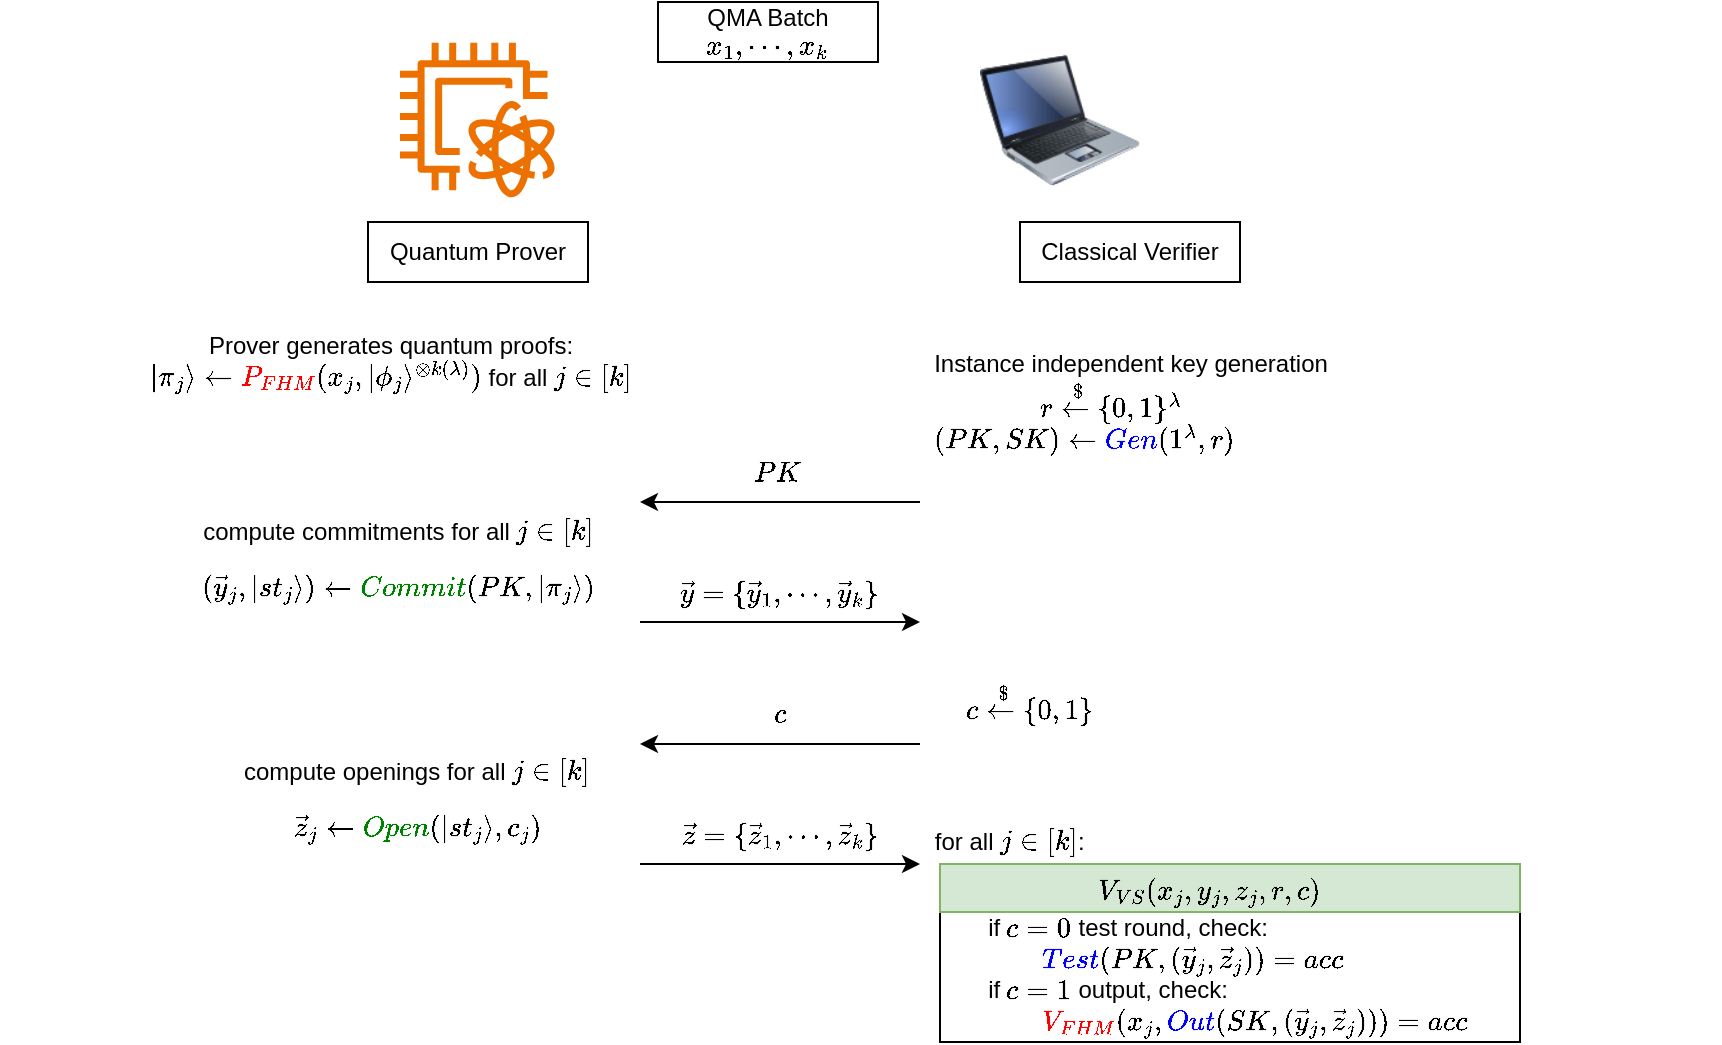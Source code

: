 <mxfile version="22.1.8" type="github">
  <diagram name="Page-1" id="SkYU8KdAvCaDjnTelJPn">
    <mxGraphModel dx="1644" dy="521" grid="1" gridSize="10" guides="1" tooltips="1" connect="1" arrows="1" fold="1" page="1" pageScale="1" pageWidth="850" pageHeight="1100" math="1" shadow="0">
      <root>
        <mxCell id="0" />
        <mxCell id="1" parent="0" />
        <mxCell id="L5jHSvvYiYVI9-WfiXNY-22" value="" style="rounded=0;whiteSpace=wrap;html=1;" vertex="1" parent="1">
          <mxGeometry x="450" y="591" width="290" height="89" as="geometry" />
        </mxCell>
        <mxCell id="L5jHSvvYiYVI9-WfiXNY-1" value="" style="shape=image;verticalLabelPosition=bottom;labelBackgroundColor=default;verticalAlign=top;aspect=fixed;imageAspect=0;image=https://i.etsystatic.com/19934258/r/il/329e2e/1883115379/il_570xN.1883115379_aqot.jpg;" vertex="1" parent="1">
          <mxGeometry x="540" y="170" width="80" height="80" as="geometry" />
        </mxCell>
        <mxCell id="L5jHSvvYiYVI9-WfiXNY-2" value="Classical Verifier" style="rounded=0;whiteSpace=wrap;html=1;" vertex="1" parent="1">
          <mxGeometry x="490" y="270" width="110" height="30" as="geometry" />
        </mxCell>
        <mxCell id="L5jHSvvYiYVI9-WfiXNY-3" value="" style="image;html=1;image=img/lib/clip_art/computers/Laptop_128x128.png" vertex="1" parent="1">
          <mxGeometry x="470" y="179" width="80" height="80" as="geometry" />
        </mxCell>
        <mxCell id="L5jHSvvYiYVI9-WfiXNY-4" value="" style="sketch=0;outlineConnect=0;fontColor=#232F3E;gradientColor=none;fillColor=#ED7100;strokeColor=none;dashed=0;verticalLabelPosition=bottom;verticalAlign=top;align=center;html=1;fontSize=12;fontStyle=0;aspect=fixed;pointerEvents=1;shape=mxgraph.aws4.braket_qpu;" vertex="1" parent="1">
          <mxGeometry x="180" y="180" width="78" height="78" as="geometry" />
        </mxCell>
        <mxCell id="L5jHSvvYiYVI9-WfiXNY-5" value="Quantum Prover" style="rounded=0;whiteSpace=wrap;html=1;" vertex="1" parent="1">
          <mxGeometry x="164" y="270" width="110" height="30" as="geometry" />
        </mxCell>
        <mxCell id="L5jHSvvYiYVI9-WfiXNY-6" value="" style="endArrow=classic;html=1;rounded=0;" edge="1" parent="1">
          <mxGeometry width="50" height="50" relative="1" as="geometry">
            <mxPoint x="300" y="470" as="sourcePoint" />
            <mxPoint x="440" y="470" as="targetPoint" />
          </mxGeometry>
        </mxCell>
        <mxCell id="L5jHSvvYiYVI9-WfiXNY-7" value="QMA Batch \( x_1, \cdots, x_k \)" style="rounded=0;whiteSpace=wrap;html=1;" vertex="1" parent="1">
          <mxGeometry x="309" y="160" width="110" height="30" as="geometry" />
        </mxCell>
        <mxCell id="L5jHSvvYiYVI9-WfiXNY-8" value="Prover generates quantum proofs:&lt;br&gt;\( |\pi_j\rangle \leftarrow&amp;nbsp;\textcolor{red}{&lt;br&gt;P_{FHM}}(x_j, |\phi_j\rangle^{\otimes k(\lambda)}) \) for all \( j \in [k]\)" style="text;html=1;align=center;verticalAlign=middle;resizable=0;points=[];autosize=1;strokeColor=none;fillColor=none;" vertex="1" parent="1">
          <mxGeometry x="-20" y="310" width="390" height="60" as="geometry" />
        </mxCell>
        <mxCell id="L5jHSvvYiYVI9-WfiXNY-9" value="&lt;div style=&quot;border-color: var(--border-color); text-align: right;&quot;&gt;compute commitments for all \( j \in [k]\)&lt;/div&gt;&lt;div style=&quot;border-color: var(--border-color); text-align: right;&quot;&gt;$$(\vec{y}_j, |st_j\rangle) \leftarrow \textcolor{green}{Commit}(PK, |\pi_j\rangle)$$&lt;/div&gt;" style="text;html=1;strokeColor=none;fillColor=none;align=center;verticalAlign=middle;whiteSpace=wrap;rounded=0;" vertex="1" parent="1">
          <mxGeometry x="78.5" y="430" width="200" height="30" as="geometry" />
        </mxCell>
        <mxCell id="L5jHSvvYiYVI9-WfiXNY-10" value="\( \vec{y} = \{ \vec{y}_1, \cdots,&amp;nbsp;\vec{y}_k&lt;br&gt;\}\)" style="text;html=1;strokeColor=none;fillColor=none;align=center;verticalAlign=middle;whiteSpace=wrap;rounded=0;" vertex="1" parent="1">
          <mxGeometry x="340" y="440" width="60" height="30" as="geometry" />
        </mxCell>
        <mxCell id="L5jHSvvYiYVI9-WfiXNY-11" value="\(c \xleftarrow{$} \{0,1\}\)" style="text;html=1;align=center;verticalAlign=middle;resizable=0;points=[];autosize=1;strokeColor=none;fillColor=none;" vertex="1" parent="1">
          <mxGeometry x="419" y="496" width="150" height="30" as="geometry" />
        </mxCell>
        <mxCell id="L5jHSvvYiYVI9-WfiXNY-12" value="" style="endArrow=classic;html=1;rounded=0;" edge="1" parent="1">
          <mxGeometry width="50" height="50" relative="1" as="geometry">
            <mxPoint x="440" y="531" as="sourcePoint" />
            <mxPoint x="300" y="531" as="targetPoint" />
          </mxGeometry>
        </mxCell>
        <mxCell id="L5jHSvvYiYVI9-WfiXNY-13" value="\( c \)" style="text;html=1;align=center;verticalAlign=middle;resizable=0;points=[];autosize=1;strokeColor=none;fillColor=none;" vertex="1" parent="1">
          <mxGeometry x="345" y="501" width="50" height="30" as="geometry" />
        </mxCell>
        <mxCell id="L5jHSvvYiYVI9-WfiXNY-14" value="&lt;div style=&quot;border-color: var(--border-color); caret-color: rgb(0, 0, 0); color: rgb(0, 0, 0); font-family: Helvetica; font-size: 12px; font-style: normal; font-variant-caps: normal; font-weight: 400; letter-spacing: normal; text-align: right; text-indent: 0px; text-transform: none; word-spacing: 0px; -webkit-text-stroke-width: 0px; text-decoration: none;&quot;&gt;compute openings for all \( j \in [k]\)&lt;/div&gt;&lt;div style=&quot;border-color: var(--border-color); caret-color: rgb(0, 0, 0); color: rgb(0, 0, 0); font-family: Helvetica; font-size: 12px; font-style: normal; font-variant-caps: normal; font-weight: 400; letter-spacing: normal; text-align: right; text-indent: 0px; text-transform: none; word-spacing: 0px; -webkit-text-stroke-width: 0px; text-decoration: none;&quot;&gt;$$\vec{z}_j \leftarrow \textcolor{green}{Open}(|st_j\rangle, c_j)$$&lt;br&gt;&lt;/div&gt;" style="text;whiteSpace=wrap;html=1;" vertex="1" parent="1">
          <mxGeometry x="99.5" y="531" width="179" height="50" as="geometry" />
        </mxCell>
        <mxCell id="L5jHSvvYiYVI9-WfiXNY-15" value="" style="endArrow=classic;html=1;rounded=0;" edge="1" parent="1">
          <mxGeometry width="50" height="50" relative="1" as="geometry">
            <mxPoint x="300" y="591" as="sourcePoint" />
            <mxPoint x="440" y="591" as="targetPoint" />
          </mxGeometry>
        </mxCell>
        <mxCell id="L5jHSvvYiYVI9-WfiXNY-16" value="\( \vec{z} = \{ \vec{z}_1, \cdots,&amp;nbsp;\vec{z}_k&lt;br style=&quot;border-color: var(--border-color);&quot;&gt;\}\)" style="text;html=1;strokeColor=none;fillColor=none;align=center;verticalAlign=middle;whiteSpace=wrap;rounded=0;" vertex="1" parent="1">
          <mxGeometry x="340" y="561" width="60" height="30" as="geometry" />
        </mxCell>
        <mxCell id="L5jHSvvYiYVI9-WfiXNY-17" value="&lt;div style=&quot;border-color: var(--border-color); text-align: left;&quot;&gt;for all \( j \in [k]\):&lt;/div&gt;&lt;div style=&quot;border-color: var(--border-color); text-align: left;&quot;&gt;&lt;br&gt;&lt;/div&gt;&lt;div style=&quot;border-color: var(--border-color); text-align: left;&quot;&gt;&lt;br&gt;&lt;/div&gt;&lt;div style=&quot;border-color: var(--border-color); text-align: left;&quot;&gt;&lt;span style=&quot;white-space: pre;&quot;&gt;&#x9;&lt;/span&gt;if \(c=0\) test round, check:&lt;/div&gt;&lt;div style=&quot;border-color: var(--border-color); text-align: left;&quot;&gt;&lt;span style=&quot;white-space: pre;&quot;&gt;&#x9;&lt;span style=&quot;white-space: pre;&quot;&gt;&#x9;&lt;/span&gt;&lt;/span&gt;\(\textcolor{blue}{Test}(PK, (\vec{y}_j, \vec{z}_j))=acc\)&lt;/div&gt;&lt;div style=&quot;border-color: var(--border-color); text-align: left;&quot;&gt;&lt;span style=&quot;white-space: pre;&quot;&gt;&#x9;&lt;/span&gt;if \(c=1\) output, check:&lt;/div&gt;&lt;div style=&quot;border-color: var(--border-color); text-align: left;&quot;&gt;&lt;span style=&quot;white-space: pre;&quot;&gt;&#x9;&lt;span style=&quot;white-space: pre;&quot;&gt;&#x9;&lt;/span&gt;&lt;/span&gt;\(\textcolor{red}{V_{FHM}}(x_j,\textcolor{blue}{Out}(SK, (\vec{y}_j, \vec{z}_j)))=acc\)&lt;/div&gt;" style="text;html=1;align=center;verticalAlign=middle;resizable=0;points=[];autosize=1;strokeColor=none;fillColor=none;" vertex="1" parent="1">
          <mxGeometry x="320" y="570" width="520" height="110" as="geometry" />
        </mxCell>
        <mxCell id="L5jHSvvYiYVI9-WfiXNY-18" value="" style="endArrow=classic;html=1;rounded=0;" edge="1" parent="1">
          <mxGeometry width="50" height="50" relative="1" as="geometry">
            <mxPoint x="440" y="410" as="sourcePoint" />
            <mxPoint x="300" y="410" as="targetPoint" />
          </mxGeometry>
        </mxCell>
        <mxCell id="L5jHSvvYiYVI9-WfiXNY-19" value="\( PK \)&amp;nbsp;" style="text;html=1;align=center;verticalAlign=middle;resizable=0;points=[];autosize=1;strokeColor=none;fillColor=none;" vertex="1" parent="1">
          <mxGeometry x="340" y="380" width="60" height="30" as="geometry" />
        </mxCell>
        <mxCell id="L5jHSvvYiYVI9-WfiXNY-20" value="&lt;div style=&quot;border-color: var(--border-color); text-align: left;&quot;&gt;Instance independent key generation&lt;/div&gt;&lt;div style=&quot;border-color: var(--border-color); text-align: left;&quot;&gt;&lt;span style=&quot;white-space: pre;&quot;&gt;&#x9;&lt;span style=&quot;white-space: pre;&quot;&gt;&#x9;&lt;/span&gt;&lt;/span&gt;\(r \xleftarrow{$} \{0,1\}^\lambda \)&lt;/div&gt;&lt;div style=&quot;border-color: var(--border-color); text-align: left;&quot;&gt;\((PK,SK)\leftarrow \textcolor{blue}{Gen}(1^\lambda, r)\)&lt;/div&gt;" style="text;html=1;align=center;verticalAlign=middle;resizable=0;points=[];autosize=1;strokeColor=none;fillColor=none;" vertex="1" parent="1">
          <mxGeometry x="385" y="330" width="320" height="60" as="geometry" />
        </mxCell>
        <mxCell id="L5jHSvvYiYVI9-WfiXNY-24" value="" style="rounded=0;whiteSpace=wrap;html=1;fillColor=#d5e8d4;strokeColor=#82b366;imageHeight=18;imageAspect=1;" vertex="1" parent="1">
          <mxGeometry x="450" y="591" width="290" height="24" as="geometry" />
        </mxCell>
        <mxCell id="L5jHSvvYiYVI9-WfiXNY-21" value="" style="shape=image;html=1;verticalAlign=top;verticalLabelPosition=bottom;labelBackgroundColor=#ffffff;imageAspect=0;aspect=fixed;image=https://cdn1.iconfinder.com/data/icons/unicons-line-vol-3/24/exclamation-triangle-128.png;imageBackground=none;" vertex="1" parent="1">
          <mxGeometry x="597" y="211" width="48" height="48" as="geometry" />
        </mxCell>
        <mxCell id="L5jHSvvYiYVI9-WfiXNY-23" value="\( V_{VS}(x_j, y_j, z_j, r, c)\)" style="text;html=1;strokeColor=none;fillColor=none;align=center;verticalAlign=middle;whiteSpace=wrap;rounded=0;" vertex="1" parent="1">
          <mxGeometry x="520" y="590" width="130" height="30" as="geometry" />
        </mxCell>
      </root>
    </mxGraphModel>
  </diagram>
</mxfile>
